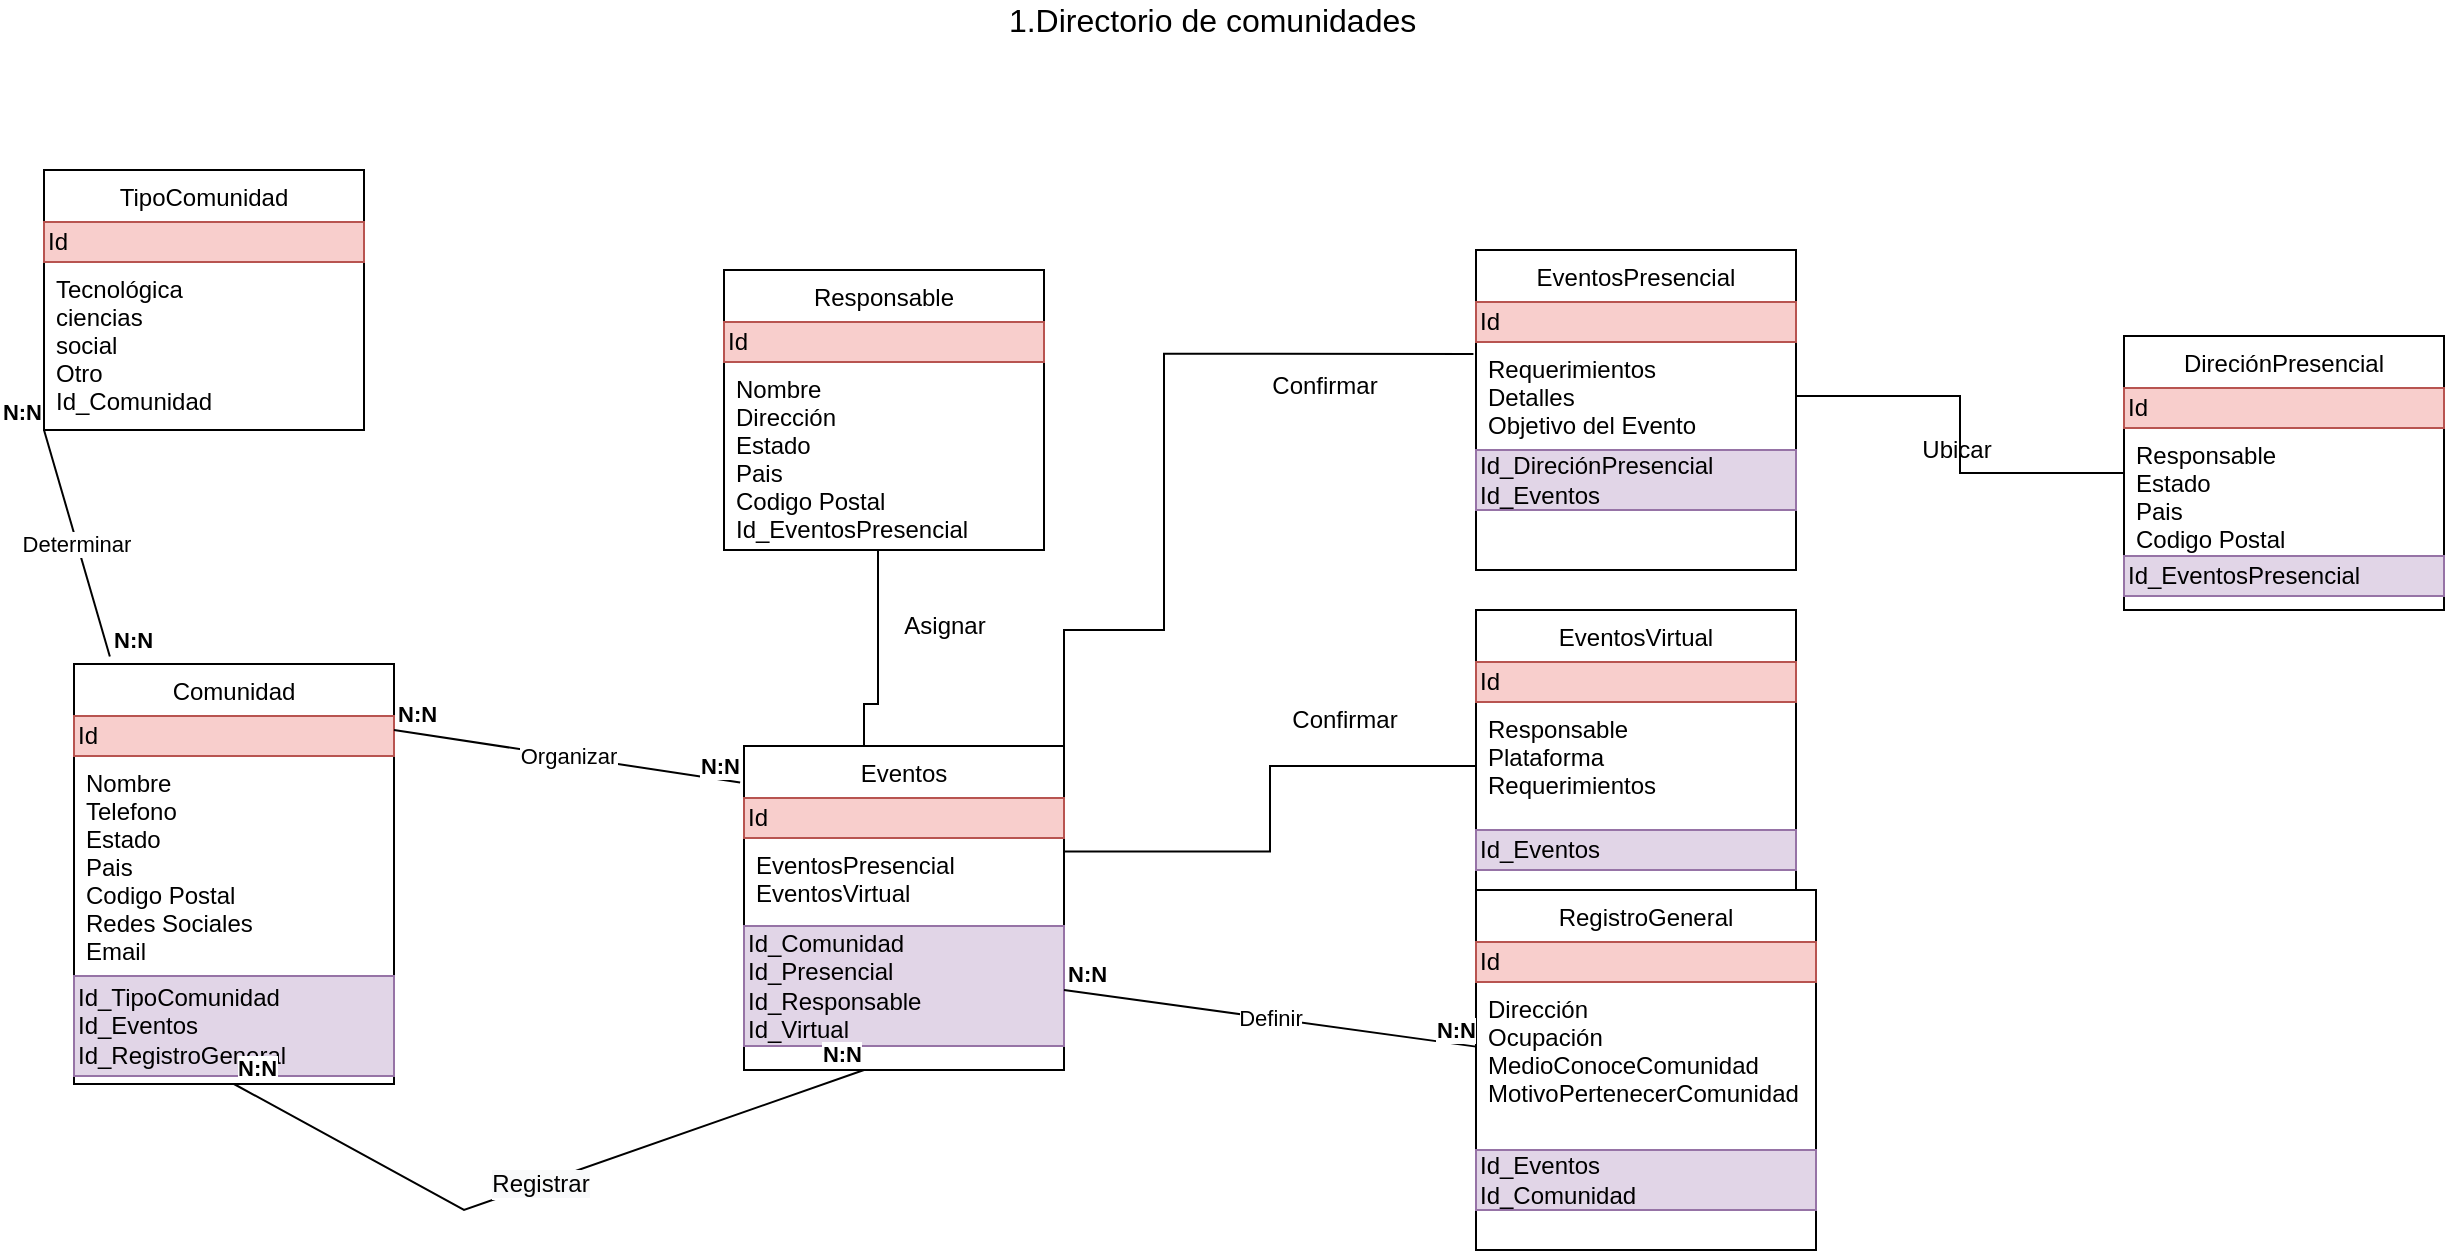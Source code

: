 <mxfile version="16.5.3" type="github">
  <diagram id="C5RBs43oDa-KdzZeNtuy" name="Page-1">
    <mxGraphModel dx="579" dy="1211" grid="1" gridSize="10" guides="1" tooltips="1" connect="1" arrows="1" fold="1" page="1" pageScale="0.75" pageWidth="850" pageHeight="1100" math="0" shadow="0">
      <root>
        <mxCell id="WIyWlLk6GJQsqaUBKTNV-0" />
        <mxCell id="WIyWlLk6GJQsqaUBKTNV-1" parent="WIyWlLk6GJQsqaUBKTNV-0" />
        <mxCell id="zkfFHV4jXpPFQw0GAbJ--0" value="Comunidad" style="swimlane;fontStyle=0;align=center;verticalAlign=top;childLayout=stackLayout;horizontal=1;startSize=26;horizontalStack=0;resizeParent=1;resizeLast=0;collapsible=1;marginBottom=0;rounded=0;shadow=0;strokeWidth=1;" parent="WIyWlLk6GJQsqaUBKTNV-1" vertex="1">
          <mxGeometry x="95" y="-443" width="160" height="210" as="geometry">
            <mxRectangle x="230" y="140" width="160" height="26" as="alternateBounds" />
          </mxGeometry>
        </mxCell>
        <mxCell id="RaIA8nT0cCTxrlvq9fVe-2" value="&lt;span style=&quot;&quot;&gt;Id&lt;/span&gt;" style="text;html=1;align=left;verticalAlign=middle;resizable=0;points=[];autosize=1;strokeColor=#b85450;fillColor=#f8cecc;" vertex="1" parent="zkfFHV4jXpPFQw0GAbJ--0">
          <mxGeometry y="26" width="160" height="20" as="geometry" />
        </mxCell>
        <mxCell id="zkfFHV4jXpPFQw0GAbJ--1" value="Nombre&#xa;Telefono&#xa;Estado&#xa;Pais&#xa;Codigo Postal&#xa;Redes Sociales&#xa;Email &#xa;" style="text;align=left;verticalAlign=top;spacingLeft=4;spacingRight=4;overflow=hidden;rotatable=0;points=[[0,0.5],[1,0.5]];portConstraint=eastwest;" parent="zkfFHV4jXpPFQw0GAbJ--0" vertex="1">
          <mxGeometry y="46" width="160" height="110" as="geometry" />
        </mxCell>
        <mxCell id="RaIA8nT0cCTxrlvq9fVe-1" value="&lt;span style=&quot;&quot;&gt;Id_TipoComunidad&lt;/span&gt;&lt;br style=&quot;padding: 0px; margin: 0px;&quot;&gt;&lt;span style=&quot;&quot;&gt;Id_Eventos&lt;/span&gt;&lt;br style=&quot;padding: 0px; margin: 0px;&quot;&gt;&lt;span style=&quot;&quot;&gt;Id_RegistroGeneral&lt;/span&gt;" style="text;html=1;align=left;verticalAlign=middle;resizable=0;points=[];autosize=1;strokeColor=#9673a6;fillColor=#e1d5e7;" vertex="1" parent="zkfFHV4jXpPFQw0GAbJ--0">
          <mxGeometry y="156" width="160" height="50" as="geometry" />
        </mxCell>
        <mxCell id="zkfFHV4jXpPFQw0GAbJ--13" value="TipoComunidad" style="swimlane;fontStyle=0;align=center;verticalAlign=top;childLayout=stackLayout;horizontal=1;startSize=26;horizontalStack=0;resizeParent=1;resizeLast=0;collapsible=1;marginBottom=0;rounded=0;shadow=0;strokeWidth=1;" parent="WIyWlLk6GJQsqaUBKTNV-1" vertex="1">
          <mxGeometry x="80" y="-690" width="160" height="130" as="geometry">
            <mxRectangle x="340" y="380" width="170" height="26" as="alternateBounds" />
          </mxGeometry>
        </mxCell>
        <mxCell id="RaIA8nT0cCTxrlvq9fVe-3" value="&lt;span style=&quot;&quot;&gt;Id&lt;/span&gt;" style="text;html=1;align=left;verticalAlign=middle;resizable=0;points=[];autosize=1;strokeColor=#b85450;fillColor=#f8cecc;" vertex="1" parent="zkfFHV4jXpPFQw0GAbJ--13">
          <mxGeometry y="26" width="160" height="20" as="geometry" />
        </mxCell>
        <mxCell id="zkfFHV4jXpPFQw0GAbJ--14" value="Tecnológica&#xa;ciencias &#xa;social&#xa;Otro&#xa;Id_Comunidad" style="text;align=left;verticalAlign=top;spacingLeft=4;spacingRight=4;overflow=hidden;rotatable=0;points=[[0,0.5],[1,0.5]];portConstraint=eastwest;" parent="zkfFHV4jXpPFQw0GAbJ--13" vertex="1">
          <mxGeometry y="46" width="160" height="80" as="geometry" />
        </mxCell>
        <mxCell id="WQeClEQTzCgLc2UubFpa-7" style="edgeStyle=orthogonalEdgeStyle;rounded=0;orthogonalLoop=1;jettySize=auto;html=1;exitX=1;exitY=0.25;exitDx=0;exitDy=0;entryX=-0.008;entryY=0.11;entryDx=0;entryDy=0;entryPerimeter=0;endArrow=none;endFill=0;" parent="WIyWlLk6GJQsqaUBKTNV-1" source="zkfFHV4jXpPFQw0GAbJ--17" target="WQeClEQTzCgLc2UubFpa-4" edge="1">
          <mxGeometry relative="1" as="geometry">
            <Array as="points">
              <mxPoint x="610" y="-460" />
              <mxPoint x="640" y="-460" />
              <mxPoint x="640" y="-566" />
            </Array>
          </mxGeometry>
        </mxCell>
        <mxCell id="zkfFHV4jXpPFQw0GAbJ--17" value="Eventos" style="swimlane;fontStyle=0;align=center;verticalAlign=top;childLayout=stackLayout;horizontal=1;startSize=26;horizontalStack=0;resizeParent=1;resizeLast=0;collapsible=1;marginBottom=0;rounded=0;shadow=0;strokeWidth=1;" parent="WIyWlLk6GJQsqaUBKTNV-1" vertex="1">
          <mxGeometry x="430" y="-402" width="160" height="162" as="geometry">
            <mxRectangle x="550" y="140" width="160" height="26" as="alternateBounds" />
          </mxGeometry>
        </mxCell>
        <mxCell id="RaIA8nT0cCTxrlvq9fVe-6" value="&lt;span style=&quot;&quot;&gt;Id&lt;/span&gt;" style="text;html=1;align=left;verticalAlign=middle;resizable=0;points=[];autosize=1;strokeColor=#b85450;fillColor=#f8cecc;" vertex="1" parent="zkfFHV4jXpPFQw0GAbJ--17">
          <mxGeometry y="26" width="160" height="20" as="geometry" />
        </mxCell>
        <mxCell id="zkfFHV4jXpPFQw0GAbJ--21" value="EventosPresencial&#xa;EventosVirtual&#xa;" style="text;align=left;verticalAlign=top;spacingLeft=4;spacingRight=4;overflow=hidden;rotatable=0;points=[[0,0.5],[1,0.5]];portConstraint=eastwest;rounded=0;shadow=0;html=0;" parent="zkfFHV4jXpPFQw0GAbJ--17" vertex="1">
          <mxGeometry y="46" width="160" height="44" as="geometry" />
        </mxCell>
        <mxCell id="RaIA8nT0cCTxrlvq9fVe-30" value="Id_Comunidad&lt;br style=&quot;padding: 0px ; margin: 0px&quot;&gt;Id_Presencial&lt;br style=&quot;padding: 0px ; margin: 0px&quot;&gt;Id_Responsable&lt;br style=&quot;padding: 0px ; margin: 0px&quot;&gt;Id_Virtual" style="text;html=1;align=left;verticalAlign=middle;resizable=0;points=[];autosize=1;strokeColor=#9673a6;fillColor=#e1d5e7;" vertex="1" parent="zkfFHV4jXpPFQw0GAbJ--17">
          <mxGeometry y="90" width="160" height="60" as="geometry" />
        </mxCell>
        <mxCell id="1TzLVdcxbqd7Kao2JET8-0" value="1.Directorio de comunidades&amp;nbsp;&lt;br style=&quot;font-size: 16px&quot;&gt;" style="text;align=center;verticalAlign=middle;resizable=0;points=[];autosize=1;strokeColor=none;fillColor=none;opacity=80;html=1;fontSize=16;" parent="WIyWlLk6GJQsqaUBKTNV-1" vertex="1">
          <mxGeometry x="556" y="-775" width="220" height="20" as="geometry" />
        </mxCell>
        <mxCell id="WQeClEQTzCgLc2UubFpa-3" value="EventosPresencial" style="swimlane;fontStyle=0;align=center;verticalAlign=top;childLayout=stackLayout;horizontal=1;startSize=26;horizontalStack=0;resizeParent=1;resizeLast=0;collapsible=1;marginBottom=0;rounded=0;shadow=0;strokeWidth=1;" parent="WIyWlLk6GJQsqaUBKTNV-1" vertex="1">
          <mxGeometry x="796" y="-650" width="160" height="160" as="geometry">
            <mxRectangle x="550" y="140" width="160" height="26" as="alternateBounds" />
          </mxGeometry>
        </mxCell>
        <mxCell id="RaIA8nT0cCTxrlvq9fVe-8" value="&lt;span style=&quot;&quot;&gt;Id&lt;/span&gt;" style="text;html=1;align=left;verticalAlign=middle;resizable=0;points=[];autosize=1;strokeColor=#b85450;fillColor=#f8cecc;" vertex="1" parent="WQeClEQTzCgLc2UubFpa-3">
          <mxGeometry y="26" width="160" height="20" as="geometry" />
        </mxCell>
        <mxCell id="WQeClEQTzCgLc2UubFpa-4" value="Requerimientos&#xa;Detalles&#xa;Objetivo del Evento&#xa;" style="text;align=left;verticalAlign=top;spacingLeft=4;spacingRight=4;overflow=hidden;rotatable=0;points=[[0,0.5],[1,0.5]];portConstraint=eastwest;rounded=0;shadow=0;html=0;" parent="WQeClEQTzCgLc2UubFpa-3" vertex="1">
          <mxGeometry y="46" width="160" height="54" as="geometry" />
        </mxCell>
        <mxCell id="RaIA8nT0cCTxrlvq9fVe-15" value="Id_DireciónPresencial&lt;br style=&quot;padding: 0px ; margin: 0px&quot;&gt;Id_Eventos" style="text;html=1;align=left;verticalAlign=middle;resizable=0;points=[];autosize=1;strokeColor=#9673a6;fillColor=#e1d5e7;" vertex="1" parent="WQeClEQTzCgLc2UubFpa-3">
          <mxGeometry y="100" width="160" height="30" as="geometry" />
        </mxCell>
        <mxCell id="WQeClEQTzCgLc2UubFpa-5" value="EventosVirtual" style="swimlane;fontStyle=0;align=center;verticalAlign=top;childLayout=stackLayout;horizontal=1;startSize=26;horizontalStack=0;resizeParent=1;resizeLast=0;collapsible=1;marginBottom=0;rounded=0;shadow=0;strokeWidth=1;" parent="WIyWlLk6GJQsqaUBKTNV-1" vertex="1">
          <mxGeometry x="796" y="-470" width="160" height="150" as="geometry">
            <mxRectangle x="550" y="140" width="160" height="26" as="alternateBounds" />
          </mxGeometry>
        </mxCell>
        <mxCell id="RaIA8nT0cCTxrlvq9fVe-9" value="&lt;span style=&quot;&quot;&gt;Id&lt;/span&gt;" style="text;html=1;align=left;verticalAlign=middle;resizable=0;points=[];autosize=1;strokeColor=#b85450;fillColor=#f8cecc;" vertex="1" parent="WQeClEQTzCgLc2UubFpa-5">
          <mxGeometry y="26" width="160" height="20" as="geometry" />
        </mxCell>
        <mxCell id="WQeClEQTzCgLc2UubFpa-6" value="Responsable&#xa;Plataforma&#xa;Requerimientos" style="text;align=left;verticalAlign=top;spacingLeft=4;spacingRight=4;overflow=hidden;rotatable=0;points=[[0,0.5],[1,0.5]];portConstraint=eastwest;rounded=0;shadow=0;html=0;" parent="WQeClEQTzCgLc2UubFpa-5" vertex="1">
          <mxGeometry y="46" width="160" height="64" as="geometry" />
        </mxCell>
        <mxCell id="RaIA8nT0cCTxrlvq9fVe-17" value="Id_Eventos" style="text;html=1;align=left;verticalAlign=middle;resizable=0;points=[];autosize=1;strokeColor=#9673a6;fillColor=#e1d5e7;" vertex="1" parent="WQeClEQTzCgLc2UubFpa-5">
          <mxGeometry y="110" width="160" height="20" as="geometry" />
        </mxCell>
        <mxCell id="WQeClEQTzCgLc2UubFpa-9" value="RegistroGeneral" style="swimlane;fontStyle=0;align=center;verticalAlign=top;childLayout=stackLayout;horizontal=1;startSize=26;horizontalStack=0;resizeParent=1;resizeLast=0;collapsible=1;marginBottom=0;rounded=0;shadow=0;strokeWidth=1;" parent="WIyWlLk6GJQsqaUBKTNV-1" vertex="1">
          <mxGeometry x="796" y="-330" width="170" height="180" as="geometry">
            <mxRectangle x="550" y="140" width="160" height="26" as="alternateBounds" />
          </mxGeometry>
        </mxCell>
        <mxCell id="RaIA8nT0cCTxrlvq9fVe-10" value="&lt;span style=&quot;&quot;&gt;Id&lt;/span&gt;" style="text;html=1;align=left;verticalAlign=middle;resizable=0;points=[];autosize=1;strokeColor=#b85450;fillColor=#f8cecc;" vertex="1" parent="WQeClEQTzCgLc2UubFpa-9">
          <mxGeometry y="26" width="170" height="20" as="geometry" />
        </mxCell>
        <mxCell id="WQeClEQTzCgLc2UubFpa-10" value="Dirección&#xa;Ocupación&#xa;MedioConoceComunidad&#xa;MotivoPertenecerComunidad&#xa;" style="text;align=left;verticalAlign=top;spacingLeft=4;spacingRight=4;overflow=hidden;rotatable=0;points=[[0,0.5],[1,0.5]];portConstraint=eastwest;rounded=0;shadow=0;html=0;" parent="WQeClEQTzCgLc2UubFpa-9" vertex="1">
          <mxGeometry y="46" width="170" height="84" as="geometry" />
        </mxCell>
        <mxCell id="RaIA8nT0cCTxrlvq9fVe-18" value="Id_Eventos&lt;br&gt;Id_Comunidad" style="text;html=1;align=left;verticalAlign=middle;resizable=0;points=[];autosize=1;strokeColor=#9673a6;fillColor=#e1d5e7;" vertex="1" parent="WQeClEQTzCgLc2UubFpa-9">
          <mxGeometry y="130" width="170" height="30" as="geometry" />
        </mxCell>
        <mxCell id="WQeClEQTzCgLc2UubFpa-15" style="edgeStyle=orthogonalEdgeStyle;rounded=0;orthogonalLoop=1;jettySize=auto;html=1;endArrow=none;endFill=0;" parent="WIyWlLk6GJQsqaUBKTNV-1" source="WQeClEQTzCgLc2UubFpa-13" target="WQeClEQTzCgLc2UubFpa-4" edge="1">
          <mxGeometry relative="1" as="geometry" />
        </mxCell>
        <mxCell id="WQeClEQTzCgLc2UubFpa-13" value="DireciónPresencial" style="swimlane;fontStyle=0;align=center;verticalAlign=top;childLayout=stackLayout;horizontal=1;startSize=26;horizontalStack=0;resizeParent=1;resizeLast=0;collapsible=1;marginBottom=0;rounded=0;shadow=0;strokeWidth=1;" parent="WIyWlLk6GJQsqaUBKTNV-1" vertex="1">
          <mxGeometry x="1120" y="-607" width="160" height="137" as="geometry">
            <mxRectangle x="550" y="140" width="160" height="26" as="alternateBounds" />
          </mxGeometry>
        </mxCell>
        <mxCell id="RaIA8nT0cCTxrlvq9fVe-11" value="&lt;span style=&quot;&quot;&gt;Id&lt;/span&gt;" style="text;html=1;align=left;verticalAlign=middle;resizable=0;points=[];autosize=1;strokeColor=#b85450;fillColor=#f8cecc;" vertex="1" parent="WQeClEQTzCgLc2UubFpa-13">
          <mxGeometry y="26" width="160" height="20" as="geometry" />
        </mxCell>
        <mxCell id="WQeClEQTzCgLc2UubFpa-14" value="Responsable&#xa;Estado&#xa;Pais&#xa;Codigo Postal" style="text;align=left;verticalAlign=top;spacingLeft=4;spacingRight=4;overflow=hidden;rotatable=0;points=[[0,0.5],[1,0.5]];portConstraint=eastwest;rounded=0;shadow=0;html=0;" parent="WQeClEQTzCgLc2UubFpa-13" vertex="1">
          <mxGeometry y="46" width="160" height="64" as="geometry" />
        </mxCell>
        <mxCell id="RaIA8nT0cCTxrlvq9fVe-12" value="&lt;span style=&quot;&quot;&gt;Id_EventosPresencial&lt;/span&gt;" style="text;html=1;align=left;verticalAlign=middle;resizable=0;points=[];autosize=1;strokeColor=#9673a6;fillColor=#e1d5e7;" vertex="1" parent="WQeClEQTzCgLc2UubFpa-13">
          <mxGeometry y="110" width="160" height="20" as="geometry" />
        </mxCell>
        <mxCell id="WQeClEQTzCgLc2UubFpa-16" style="edgeStyle=orthogonalEdgeStyle;rounded=0;orthogonalLoop=1;jettySize=auto;html=1;exitX=0;exitY=0.5;exitDx=0;exitDy=0;entryX=1;entryY=0.154;entryDx=0;entryDy=0;entryPerimeter=0;endArrow=none;endFill=0;" parent="WIyWlLk6GJQsqaUBKTNV-1" source="WQeClEQTzCgLc2UubFpa-6" target="zkfFHV4jXpPFQw0GAbJ--21" edge="1">
          <mxGeometry relative="1" as="geometry" />
        </mxCell>
        <mxCell id="WQeClEQTzCgLc2UubFpa-17" value="Responsable" style="swimlane;fontStyle=0;align=center;verticalAlign=top;childLayout=stackLayout;horizontal=1;startSize=26;horizontalStack=0;resizeParent=1;resizeLast=0;collapsible=1;marginBottom=0;rounded=0;shadow=0;strokeWidth=1;" parent="WIyWlLk6GJQsqaUBKTNV-1" vertex="1">
          <mxGeometry x="420" y="-640" width="160" height="140" as="geometry">
            <mxRectangle x="550" y="140" width="160" height="26" as="alternateBounds" />
          </mxGeometry>
        </mxCell>
        <mxCell id="RaIA8nT0cCTxrlvq9fVe-4" value="&lt;span style=&quot;&quot;&gt;Id&lt;/span&gt;" style="text;html=1;align=left;verticalAlign=middle;resizable=0;points=[];autosize=1;strokeColor=#b85450;fillColor=#f8cecc;" vertex="1" parent="WQeClEQTzCgLc2UubFpa-17">
          <mxGeometry y="26" width="160" height="20" as="geometry" />
        </mxCell>
        <mxCell id="WQeClEQTzCgLc2UubFpa-18" value="Nombre&#xa;Dirección&#xa;Estado&#xa;Pais&#xa;Codigo Postal&#xa;Id_EventosPresencial" style="text;align=left;verticalAlign=top;spacingLeft=4;spacingRight=4;overflow=hidden;rotatable=0;points=[[0,0.5],[1,0.5]];portConstraint=eastwest;rounded=0;shadow=0;html=0;" parent="WQeClEQTzCgLc2UubFpa-17" vertex="1">
          <mxGeometry y="46" width="160" height="94" as="geometry" />
        </mxCell>
        <mxCell id="WQeClEQTzCgLc2UubFpa-19" style="edgeStyle=orthogonalEdgeStyle;rounded=0;orthogonalLoop=1;jettySize=auto;html=1;entryX=0.5;entryY=0;entryDx=0;entryDy=0;endArrow=none;endFill=0;" parent="WIyWlLk6GJQsqaUBKTNV-1" target="zkfFHV4jXpPFQw0GAbJ--17" edge="1">
          <mxGeometry relative="1" as="geometry">
            <mxPoint x="497" y="-500" as="sourcePoint" />
            <Array as="points">
              <mxPoint x="497" y="-423" />
              <mxPoint x="490" y="-423" />
              <mxPoint x="490" y="-402" />
            </Array>
          </mxGeometry>
        </mxCell>
        <mxCell id="WQeClEQTzCgLc2UubFpa-24" value="Confirmar" style="text;html=1;resizable=0;points=[];;align=center;verticalAlign=middle;labelBackgroundColor=none;rounded=0;shadow=0;strokeWidth=1;fontSize=12;" parent="WIyWlLk6GJQsqaUBKTNV-1" vertex="1" connectable="0">
          <mxGeometry x="719.999" y="-413.001" as="geometry">
            <mxPoint x="10" y="-2" as="offset" />
          </mxGeometry>
        </mxCell>
        <mxCell id="WQeClEQTzCgLc2UubFpa-25" value="Ubicar" style="text;html=1;resizable=0;points=[];;align=center;verticalAlign=middle;labelBackgroundColor=none;rounded=0;shadow=0;strokeWidth=1;fontSize=12;" parent="WIyWlLk6GJQsqaUBKTNV-1" vertex="1" connectable="0">
          <mxGeometry x="729.999" y="-392.001" as="geometry">
            <mxPoint x="306" y="-158" as="offset" />
          </mxGeometry>
        </mxCell>
        <mxCell id="WQeClEQTzCgLc2UubFpa-26" value="Confirmar" style="text;html=1;resizable=0;points=[];;align=center;verticalAlign=middle;labelBackgroundColor=none;rounded=0;shadow=0;strokeWidth=1;fontSize=12;" parent="WIyWlLk6GJQsqaUBKTNV-1" vertex="1" connectable="0">
          <mxGeometry x="709.999" y="-580.001" as="geometry">
            <mxPoint x="10" y="-2" as="offset" />
          </mxGeometry>
        </mxCell>
        <mxCell id="WQeClEQTzCgLc2UubFpa-27" value="Asignar" style="text;html=1;resizable=0;points=[];;align=center;verticalAlign=middle;labelBackgroundColor=none;rounded=0;shadow=0;strokeWidth=1;fontSize=12;" parent="WIyWlLk6GJQsqaUBKTNV-1" vertex="1" connectable="0">
          <mxGeometry x="519.999" y="-460.001" as="geometry">
            <mxPoint x="10" y="-2" as="offset" />
          </mxGeometry>
        </mxCell>
        <mxCell id="RaIA8nT0cCTxrlvq9fVe-22" value="" style="endArrow=none;html=1;rounded=0;endFill=0;" edge="1" parent="WIyWlLk6GJQsqaUBKTNV-1" target="WQeClEQTzCgLc2UubFpa-9">
          <mxGeometry relative="1" as="geometry">
            <mxPoint x="590" y="-280" as="sourcePoint" />
            <mxPoint x="750" y="-280" as="targetPoint" />
          </mxGeometry>
        </mxCell>
        <mxCell id="RaIA8nT0cCTxrlvq9fVe-24" value="&lt;b&gt;N:N&lt;/b&gt;" style="edgeLabel;resizable=0;html=1;align=left;verticalAlign=bottom;" connectable="0" vertex="1" parent="RaIA8nT0cCTxrlvq9fVe-22">
          <mxGeometry x="-1" relative="1" as="geometry" />
        </mxCell>
        <mxCell id="RaIA8nT0cCTxrlvq9fVe-25" value="&lt;b&gt;N:N&lt;/b&gt;" style="edgeLabel;resizable=0;html=1;align=right;verticalAlign=bottom;" connectable="0" vertex="1" parent="RaIA8nT0cCTxrlvq9fVe-22">
          <mxGeometry x="1" relative="1" as="geometry" />
        </mxCell>
        <mxCell id="RaIA8nT0cCTxrlvq9fVe-23" value="Definir" style="edgeLabel;resizable=0;html=1;align=center;verticalAlign=middle;" connectable="0" vertex="1" parent="RaIA8nT0cCTxrlvq9fVe-22">
          <mxGeometry relative="1" as="geometry" />
        </mxCell>
        <mxCell id="RaIA8nT0cCTxrlvq9fVe-26" value="Organizar" style="endArrow=none;html=1;rounded=0;endFill=0;entryX=-0.012;entryY=0.113;entryDx=0;entryDy=0;entryPerimeter=0;" edge="1" parent="WIyWlLk6GJQsqaUBKTNV-1" target="zkfFHV4jXpPFQw0GAbJ--17">
          <mxGeometry relative="1" as="geometry">
            <mxPoint x="255" y="-410" as="sourcePoint" />
            <mxPoint x="461" y="-398.684" as="targetPoint" />
          </mxGeometry>
        </mxCell>
        <mxCell id="RaIA8nT0cCTxrlvq9fVe-27" value="&lt;b&gt;N:N&lt;/b&gt;" style="edgeLabel;resizable=0;html=1;align=left;verticalAlign=bottom;" connectable="0" vertex="1" parent="RaIA8nT0cCTxrlvq9fVe-26">
          <mxGeometry x="-1" relative="1" as="geometry" />
        </mxCell>
        <mxCell id="RaIA8nT0cCTxrlvq9fVe-28" value="&lt;b&gt;N:N&lt;/b&gt;" style="edgeLabel;resizable=0;html=1;align=right;verticalAlign=bottom;" connectable="0" vertex="1" parent="RaIA8nT0cCTxrlvq9fVe-26">
          <mxGeometry x="1" relative="1" as="geometry" />
        </mxCell>
        <mxCell id="RaIA8nT0cCTxrlvq9fVe-31" value="Determinar&lt;span style=&quot;color: rgba(0 , 0 , 0 , 0) ; font-family: monospace ; font-size: 0px ; background-color: rgb(248 , 249 , 250)&quot;&gt;%3CmxGraphModel%3E%3Croot%3E%3CmxCell%20id%3D%220%22%2F%3E%3CmxCell%20id%3D%221%22%20parent%3D%220%22%2F%3E%3CmxCell%20id%3D%222%22%20value%3D%22Organizar%22%20style%3D%22endArrow%3Dnone%3Bhtml%3D1%3Brounded%3D0%3BendFill%3D0%3BentryX%3D-0.012%3BentryY%3D0.113%3BentryDx%3D0%3BentryDy%3D0%3BentryPerimeter%3D0%3B%22%20edge%3D%221%22%20parent%3D%221%22%3E%3CmxGeometry%20relative%3D%221%22%20as%3D%22geometry%22%3E%3CmxPoint%20x%3D%22255%22%20y%3D%22-410%22%20as%3D%22sourcePoint%22%2F%3E%3CmxPoint%20x%3D%22428.08%22%20y%3D%22-383.694%22%20as%3D%22targetPoint%22%2F%3E%3C%2FmxGeometry%3E%3C%2FmxCell%3E%3CmxCell%20id%3D%223%22%20value%3D%22%26lt%3Bb%26gt%3BN%3AN%26lt%3B%2Fb%26gt%3B%22%20style%3D%22edgeLabel%3Bresizable%3D0%3Bhtml%3D1%3Balign%3Dleft%3BverticalAlign%3Dbottom%3B%22%20connectable%3D%220%22%20vertex%3D%221%22%20parent%3D%222%22%3E%3CmxGeometry%20x%3D%22-1%22%20relative%3D%221%22%20as%3D%22geometry%22%2F%3E%3C%2FmxCell%3E%3CmxCell%20id%3D%224%22%20value%3D%22%26lt%3Bb%26gt%3BN%3AN%26lt%3B%2Fb%26gt%3B%22%20style%3D%22edgeLabel%3Bresizable%3D0%3Bhtml%3D1%3Balign%3Dright%3BverticalAlign%3Dbottom%3B%22%20connectable%3D%220%22%20vertex%3D%221%22%20parent%3D%222%22%3E%3CmxGeometry%20x%3D%221%22%20relative%3D%221%22%20as%3D%22geometry%22%2F%3E%3C%2FmxCell%3E%3C%2Froot%3E%3C%2FmxGraphModel%3E&lt;/span&gt;" style="endArrow=none;html=1;rounded=0;endFill=0;exitX=0.112;exitY=-0.018;exitDx=0;exitDy=0;exitPerimeter=0;entryX=0;entryY=1;entryDx=0;entryDy=0;" edge="1" parent="WIyWlLk6GJQsqaUBKTNV-1" source="zkfFHV4jXpPFQw0GAbJ--0" target="zkfFHV4jXpPFQw0GAbJ--13">
          <mxGeometry relative="1" as="geometry">
            <mxPoint x="20" y="-526.31" as="sourcePoint" />
            <mxPoint x="193.08" y="-500.004" as="targetPoint" />
          </mxGeometry>
        </mxCell>
        <mxCell id="RaIA8nT0cCTxrlvq9fVe-32" value="&lt;b&gt;N:N&lt;/b&gt;" style="edgeLabel;resizable=0;html=1;align=left;verticalAlign=bottom;" connectable="0" vertex="1" parent="RaIA8nT0cCTxrlvq9fVe-31">
          <mxGeometry x="-1" relative="1" as="geometry" />
        </mxCell>
        <mxCell id="RaIA8nT0cCTxrlvq9fVe-33" value="&lt;b&gt;N:N&lt;/b&gt;" style="edgeLabel;resizable=0;html=1;align=right;verticalAlign=bottom;" connectable="0" vertex="1" parent="RaIA8nT0cCTxrlvq9fVe-31">
          <mxGeometry x="1" relative="1" as="geometry" />
        </mxCell>
        <mxCell id="RaIA8nT0cCTxrlvq9fVe-34" value="&lt;span style=&quot;font-size: 12px ; background-color: rgb(248 , 249 , 250)&quot;&gt;Registrar&lt;/span&gt;" style="endArrow=none;html=1;rounded=0;endFill=0;exitX=0.5;exitY=1;exitDx=0;exitDy=0;" edge="1" parent="WIyWlLk6GJQsqaUBKTNV-1" source="zkfFHV4jXpPFQw0GAbJ--0">
          <mxGeometry relative="1" as="geometry">
            <mxPoint x="190" y="-210" as="sourcePoint" />
            <mxPoint x="490" y="-240" as="targetPoint" />
            <Array as="points">
              <mxPoint x="290" y="-170" />
            </Array>
          </mxGeometry>
        </mxCell>
        <mxCell id="RaIA8nT0cCTxrlvq9fVe-35" value="&lt;b&gt;N:N&lt;/b&gt;" style="edgeLabel;resizable=0;html=1;align=left;verticalAlign=bottom;" connectable="0" vertex="1" parent="RaIA8nT0cCTxrlvq9fVe-34">
          <mxGeometry x="-1" relative="1" as="geometry" />
        </mxCell>
        <mxCell id="RaIA8nT0cCTxrlvq9fVe-36" value="&lt;b&gt;N:N&lt;/b&gt;" style="edgeLabel;resizable=0;html=1;align=right;verticalAlign=bottom;" connectable="0" vertex="1" parent="RaIA8nT0cCTxrlvq9fVe-34">
          <mxGeometry x="1" relative="1" as="geometry" />
        </mxCell>
      </root>
    </mxGraphModel>
  </diagram>
</mxfile>
